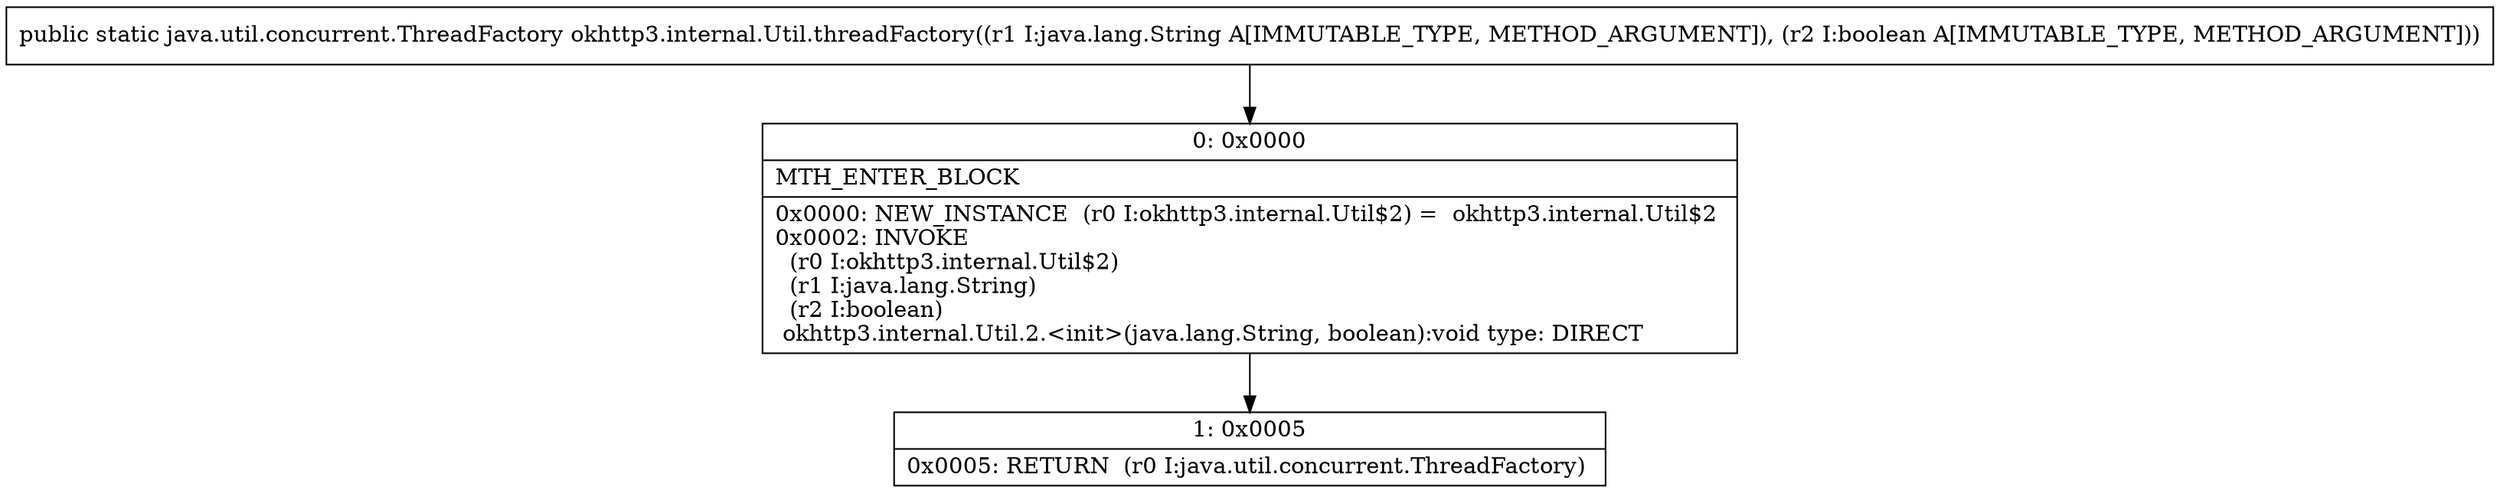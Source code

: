 digraph "CFG forokhttp3.internal.Util.threadFactory(Ljava\/lang\/String;Z)Ljava\/util\/concurrent\/ThreadFactory;" {
Node_0 [shape=record,label="{0\:\ 0x0000|MTH_ENTER_BLOCK\l|0x0000: NEW_INSTANCE  (r0 I:okhttp3.internal.Util$2) =  okhttp3.internal.Util$2 \l0x0002: INVOKE  \l  (r0 I:okhttp3.internal.Util$2)\l  (r1 I:java.lang.String)\l  (r2 I:boolean)\l okhttp3.internal.Util.2.\<init\>(java.lang.String, boolean):void type: DIRECT \l}"];
Node_1 [shape=record,label="{1\:\ 0x0005|0x0005: RETURN  (r0 I:java.util.concurrent.ThreadFactory) \l}"];
MethodNode[shape=record,label="{public static java.util.concurrent.ThreadFactory okhttp3.internal.Util.threadFactory((r1 I:java.lang.String A[IMMUTABLE_TYPE, METHOD_ARGUMENT]), (r2 I:boolean A[IMMUTABLE_TYPE, METHOD_ARGUMENT])) }"];
MethodNode -> Node_0;
Node_0 -> Node_1;
}

